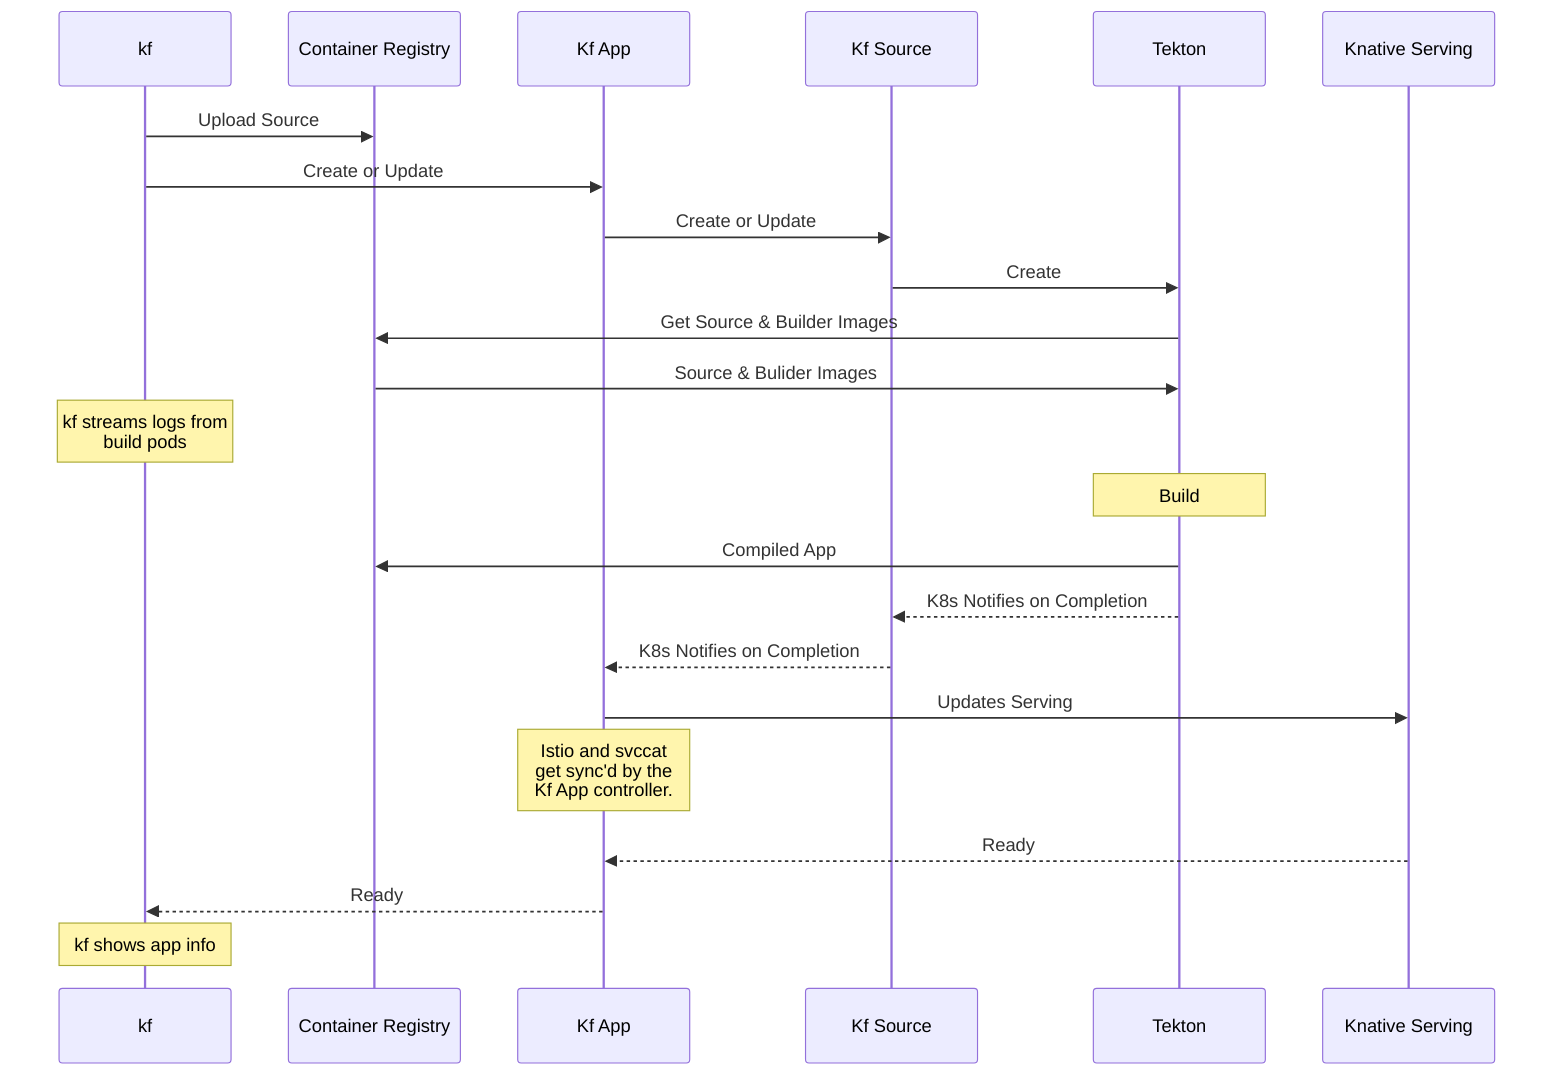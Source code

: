 sequenceDiagram
  kf ->> Container Registry: Upload Source
  kf ->> Kf App: Create or Update
  Kf App ->> Kf Source: Create or Update
  Kf Source ->> Tekton: Create
  Tekton ->> Container Registry: Get Source & Builder Images
  Container Registry ->> Tekton: Source & Bulider Images
  Note over kf: kf streams logs from<br>build pods
  Note over Tekton: Build
  Tekton ->> Container Registry: Compiled App
  Tekton -->> Kf Source: K8s Notifies on Completion
  Kf Source -->> Kf App: K8s Notifies on Completion
  Kf App ->> Knative Serving: Updates Serving
  Note over Kf App: Istio and svccat<br>get sync'd by the<br>Kf App controller.
  Knative Serving -->> Kf App: Ready
  Kf App -->> kf: Ready
  Note over kf: kf shows app info